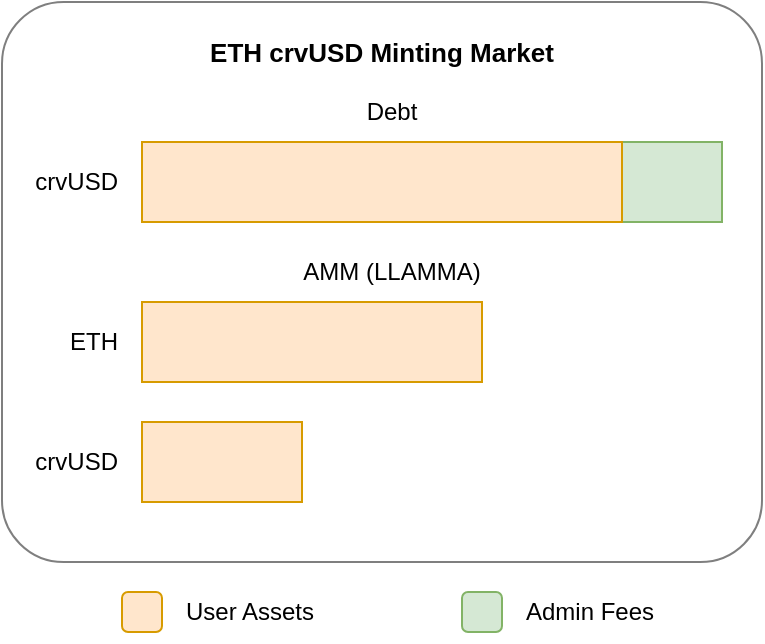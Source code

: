 <mxfile version="21.6.5" type="device">
  <diagram name="Page-1" id="XQpnbHps4Ra_ysarjgnG">
    <mxGraphModel dx="1364" dy="2843" grid="1" gridSize="10" guides="1" tooltips="1" connect="1" arrows="1" fold="1" page="1" pageScale="1" pageWidth="1060" pageHeight="2000" math="0" shadow="0">
      <root>
        <mxCell id="0" />
        <mxCell id="1" parent="0" />
        <mxCell id="uSqVCuNqCW10vcJo9bsy-10" value="" style="rounded=1;whiteSpace=wrap;html=1;fillColor=#ffe6cc;strokeColor=#d79b00;" parent="1" vertex="1">
          <mxGeometry x="100" y="-1695" width="20" height="20" as="geometry" />
        </mxCell>
        <mxCell id="uSqVCuNqCW10vcJo9bsy-11" value="" style="rounded=1;whiteSpace=wrap;html=1;fillColor=#d5e8d4;strokeColor=#82b366;" parent="1" vertex="1">
          <mxGeometry x="270" y="-1695" width="20" height="20" as="geometry" />
        </mxCell>
        <mxCell id="uSqVCuNqCW10vcJo9bsy-12" value="User Assets" style="text;html=1;strokeColor=none;fillColor=none;align=left;verticalAlign=middle;whiteSpace=wrap;rounded=0;" parent="1" vertex="1">
          <mxGeometry x="130" y="-1700" width="80" height="30" as="geometry" />
        </mxCell>
        <mxCell id="uSqVCuNqCW10vcJo9bsy-13" value="Admin Fees" style="text;html=1;strokeColor=none;fillColor=none;align=left;verticalAlign=middle;whiteSpace=wrap;rounded=0;" parent="1" vertex="1">
          <mxGeometry x="300" y="-1700" width="100" height="30" as="geometry" />
        </mxCell>
        <mxCell id="9k4V9jYYkEPxiwSoa5Fr-1" value="" style="rounded=1;whiteSpace=wrap;html=1;arcSize=11;opacity=50;" parent="1" vertex="1">
          <mxGeometry x="40" y="-1990" width="380" height="280" as="geometry" />
        </mxCell>
        <mxCell id="9k4V9jYYkEPxiwSoa5Fr-2" value="" style="rounded=0;whiteSpace=wrap;html=1;fillColor=#d5e8d4;strokeColor=#82b366;" parent="1" vertex="1">
          <mxGeometry x="350" y="-1920" width="50" height="40" as="geometry" />
        </mxCell>
        <mxCell id="9k4V9jYYkEPxiwSoa5Fr-3" value="ETH crvUSD Minting Market" style="text;html=1;strokeColor=none;fillColor=none;align=center;verticalAlign=middle;whiteSpace=wrap;rounded=0;fontSize=13;fontStyle=1" parent="1" vertex="1">
          <mxGeometry x="40" y="-1990" width="380" height="50" as="geometry" />
        </mxCell>
        <mxCell id="9k4V9jYYkEPxiwSoa5Fr-4" value="" style="rounded=0;whiteSpace=wrap;html=1;fillColor=#ffe6cc;strokeColor=#d79b00;" parent="1" vertex="1">
          <mxGeometry x="110" y="-1920" width="240" height="40" as="geometry" />
        </mxCell>
        <mxCell id="9k4V9jYYkEPxiwSoa5Fr-5" value="crvUSD" style="text;html=1;strokeColor=none;fillColor=none;align=right;verticalAlign=middle;whiteSpace=wrap;rounded=0;" parent="1" vertex="1">
          <mxGeometry x="50" y="-1920" width="50" height="40" as="geometry" />
        </mxCell>
        <mxCell id="9k4V9jYYkEPxiwSoa5Fr-6" value="Debt" style="text;html=1;strokeColor=none;fillColor=none;align=center;verticalAlign=middle;whiteSpace=wrap;rounded=0;" parent="1" vertex="1">
          <mxGeometry x="50" y="-1950" width="370" height="30" as="geometry" />
        </mxCell>
        <mxCell id="9k4V9jYYkEPxiwSoa5Fr-7" value="AMM (LLAMMA)" style="text;html=1;strokeColor=none;fillColor=none;align=center;verticalAlign=middle;whiteSpace=wrap;rounded=0;" parent="1" vertex="1">
          <mxGeometry x="50" y="-1870" width="370" height="30" as="geometry" />
        </mxCell>
        <mxCell id="9k4V9jYYkEPxiwSoa5Fr-8" value="" style="rounded=0;whiteSpace=wrap;html=1;fillColor=#ffe6cc;strokeColor=#d79b00;" parent="1" vertex="1">
          <mxGeometry x="190" y="-1780" height="40" as="geometry" />
        </mxCell>
        <mxCell id="9k4V9jYYkEPxiwSoa5Fr-9" value="" style="rounded=0;whiteSpace=wrap;html=1;fillColor=#ffe6cc;strokeColor=#d79b00;" parent="1" vertex="1">
          <mxGeometry x="110" y="-1780" width="80" height="40" as="geometry" />
        </mxCell>
        <mxCell id="9k4V9jYYkEPxiwSoa5Fr-10" value="crvUSD" style="text;html=1;strokeColor=none;fillColor=none;align=right;verticalAlign=middle;whiteSpace=wrap;rounded=0;" parent="1" vertex="1">
          <mxGeometry x="50" y="-1780" width="50" height="40" as="geometry" />
        </mxCell>
        <mxCell id="9k4V9jYYkEPxiwSoa5Fr-11" value="" style="rounded=0;whiteSpace=wrap;html=1;fillColor=#ffe6cc;strokeColor=#d79b00;" parent="1" vertex="1">
          <mxGeometry x="280" y="-1840" height="40" as="geometry" />
        </mxCell>
        <mxCell id="9k4V9jYYkEPxiwSoa5Fr-12" value="" style="rounded=0;whiteSpace=wrap;html=1;fillColor=#ffe6cc;strokeColor=#d79b00;" parent="1" vertex="1">
          <mxGeometry x="110" y="-1840" width="170" height="40" as="geometry" />
        </mxCell>
        <mxCell id="9k4V9jYYkEPxiwSoa5Fr-13" value="ETH" style="text;html=1;strokeColor=none;fillColor=none;align=right;verticalAlign=middle;whiteSpace=wrap;rounded=0;" parent="1" vertex="1">
          <mxGeometry x="50" y="-1840" width="50" height="40" as="geometry" />
        </mxCell>
      </root>
    </mxGraphModel>
  </diagram>
</mxfile>
